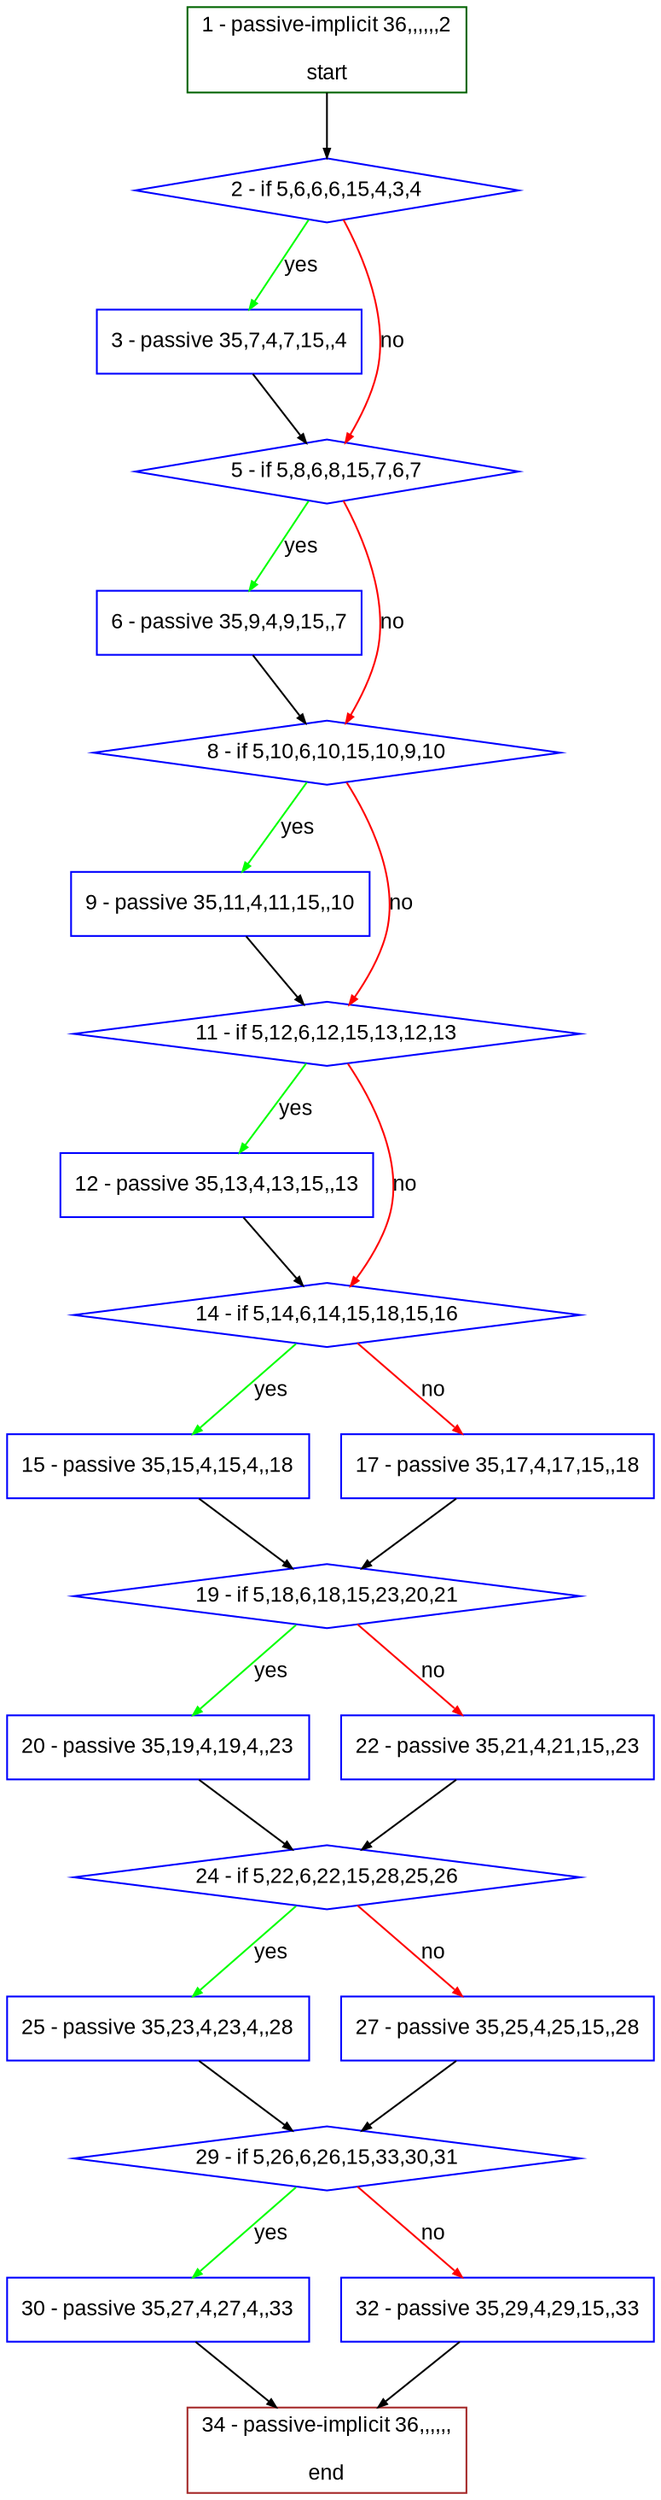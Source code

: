 digraph "" {
  graph [bgcolor="white", fillcolor="#FFFFCC", pack="true", packmode="clust", fontname="Arial", label="", fontsize="12", compound="true", style="rounded,filled"];
  node [node_initialized="no", fillcolor="white", fontname="Arial", label="", color="grey", fontsize="12", fixedsize="false", compound="true", shape="rectangle", style="filled"];
  edge [arrowtail="none", lhead="", fontcolor="black", fontname="Arial", label="", color="black", fontsize="12", arrowhead="normal", arrowsize="0.5", compound="true", ltail="", dir="forward"];
  __N1 [fillcolor="#ffffff", label="2 - if 5,6,6,6,15,4,3,4", color="#0000ff", shape="diamond", style="filled"];
  __N2 [fillcolor="#ffffff", label="1 - passive-implicit 36,,,,,,2\n\nstart", color="#006400", shape="box", style="filled"];
  __N3 [fillcolor="#ffffff", label="3 - passive 35,7,4,7,15,,4", color="#0000ff", shape="box", style="filled"];
  __N4 [fillcolor="#ffffff", label="5 - if 5,8,6,8,15,7,6,7", color="#0000ff", shape="diamond", style="filled"];
  __N5 [fillcolor="#ffffff", label="6 - passive 35,9,4,9,15,,7", color="#0000ff", shape="box", style="filled"];
  __N6 [fillcolor="#ffffff", label="8 - if 5,10,6,10,15,10,9,10", color="#0000ff", shape="diamond", style="filled"];
  __N7 [fillcolor="#ffffff", label="9 - passive 35,11,4,11,15,,10", color="#0000ff", shape="box", style="filled"];
  __N8 [fillcolor="#ffffff", label="11 - if 5,12,6,12,15,13,12,13", color="#0000ff", shape="diamond", style="filled"];
  __N9 [fillcolor="#ffffff", label="12 - passive 35,13,4,13,15,,13", color="#0000ff", shape="box", style="filled"];
  __N10 [fillcolor="#ffffff", label="14 - if 5,14,6,14,15,18,15,16", color="#0000ff", shape="diamond", style="filled"];
  __N11 [fillcolor="#ffffff", label="15 - passive 35,15,4,15,4,,18", color="#0000ff", shape="box", style="filled"];
  __N12 [fillcolor="#ffffff", label="17 - passive 35,17,4,17,15,,18", color="#0000ff", shape="box", style="filled"];
  __N13 [fillcolor="#ffffff", label="19 - if 5,18,6,18,15,23,20,21", color="#0000ff", shape="diamond", style="filled"];
  __N14 [fillcolor="#ffffff", label="20 - passive 35,19,4,19,4,,23", color="#0000ff", shape="box", style="filled"];
  __N15 [fillcolor="#ffffff", label="22 - passive 35,21,4,21,15,,23", color="#0000ff", shape="box", style="filled"];
  __N16 [fillcolor="#ffffff", label="24 - if 5,22,6,22,15,28,25,26", color="#0000ff", shape="diamond", style="filled"];
  __N17 [fillcolor="#ffffff", label="25 - passive 35,23,4,23,4,,28", color="#0000ff", shape="box", style="filled"];
  __N18 [fillcolor="#ffffff", label="27 - passive 35,25,4,25,15,,28", color="#0000ff", shape="box", style="filled"];
  __N19 [fillcolor="#ffffff", label="29 - if 5,26,6,26,15,33,30,31", color="#0000ff", shape="diamond", style="filled"];
  __N20 [fillcolor="#ffffff", label="30 - passive 35,27,4,27,4,,33", color="#0000ff", shape="box", style="filled"];
  __N21 [fillcolor="#ffffff", label="32 - passive 35,29,4,29,15,,33", color="#0000ff", shape="box", style="filled"];
  __N22 [fillcolor="#ffffff", label="34 - passive-implicit 36,,,,,,\n\nend", color="#a52a2a", shape="box", style="filled"];
  __N2 -> __N1 [arrowtail="none", color="#000000", label="", arrowhead="normal", dir="forward"];
  __N1 -> __N3 [arrowtail="none", color="#00ff00", label="yes", arrowhead="normal", dir="forward"];
  __N1 -> __N4 [arrowtail="none", color="#ff0000", label="no", arrowhead="normal", dir="forward"];
  __N3 -> __N4 [arrowtail="none", color="#000000", label="", arrowhead="normal", dir="forward"];
  __N4 -> __N5 [arrowtail="none", color="#00ff00", label="yes", arrowhead="normal", dir="forward"];
  __N4 -> __N6 [arrowtail="none", color="#ff0000", label="no", arrowhead="normal", dir="forward"];
  __N5 -> __N6 [arrowtail="none", color="#000000", label="", arrowhead="normal", dir="forward"];
  __N6 -> __N7 [arrowtail="none", color="#00ff00", label="yes", arrowhead="normal", dir="forward"];
  __N6 -> __N8 [arrowtail="none", color="#ff0000", label="no", arrowhead="normal", dir="forward"];
  __N7 -> __N8 [arrowtail="none", color="#000000", label="", arrowhead="normal", dir="forward"];
  __N8 -> __N9 [arrowtail="none", color="#00ff00", label="yes", arrowhead="normal", dir="forward"];
  __N8 -> __N10 [arrowtail="none", color="#ff0000", label="no", arrowhead="normal", dir="forward"];
  __N9 -> __N10 [arrowtail="none", color="#000000", label="", arrowhead="normal", dir="forward"];
  __N10 -> __N11 [arrowtail="none", color="#00ff00", label="yes", arrowhead="normal", dir="forward"];
  __N10 -> __N12 [arrowtail="none", color="#ff0000", label="no", arrowhead="normal", dir="forward"];
  __N11 -> __N13 [arrowtail="none", color="#000000", label="", arrowhead="normal", dir="forward"];
  __N12 -> __N13 [arrowtail="none", color="#000000", label="", arrowhead="normal", dir="forward"];
  __N13 -> __N14 [arrowtail="none", color="#00ff00", label="yes", arrowhead="normal", dir="forward"];
  __N13 -> __N15 [arrowtail="none", color="#ff0000", label="no", arrowhead="normal", dir="forward"];
  __N14 -> __N16 [arrowtail="none", color="#000000", label="", arrowhead="normal", dir="forward"];
  __N15 -> __N16 [arrowtail="none", color="#000000", label="", arrowhead="normal", dir="forward"];
  __N16 -> __N17 [arrowtail="none", color="#00ff00", label="yes", arrowhead="normal", dir="forward"];
  __N16 -> __N18 [arrowtail="none", color="#ff0000", label="no", arrowhead="normal", dir="forward"];
  __N17 -> __N19 [arrowtail="none", color="#000000", label="", arrowhead="normal", dir="forward"];
  __N18 -> __N19 [arrowtail="none", color="#000000", label="", arrowhead="normal", dir="forward"];
  __N19 -> __N20 [arrowtail="none", color="#00ff00", label="yes", arrowhead="normal", dir="forward"];
  __N19 -> __N21 [arrowtail="none", color="#ff0000", label="no", arrowhead="normal", dir="forward"];
  __N20 -> __N22 [arrowtail="none", color="#000000", label="", arrowhead="normal", dir="forward"];
  __N21 -> __N22 [arrowtail="none", color="#000000", label="", arrowhead="normal", dir="forward"];
}

